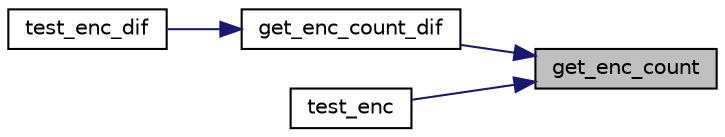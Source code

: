 digraph "get_enc_count"
{
 // LATEX_PDF_SIZE
  edge [fontname="Helvetica",fontsize="10",labelfontname="Helvetica",labelfontsize="10"];
  node [fontname="Helvetica",fontsize="10",shape=record];
  rankdir="RL";
  Node1 [label="get_enc_count",height=0.2,width=0.4,color="black", fillcolor="grey75", style="filled", fontcolor="black",tooltip="エンコーダカウントの取得"];
  Node1 -> Node2 [dir="back",color="midnightblue",fontsize="10",style="solid",fontname="Helvetica"];
  Node2 [label="get_enc_count_dif",height=0.2,width=0.4,color="black", fillcolor="white", style="filled",URL="$encoder_8h.html#a9fc057c8cea9523d1bc5dbd4a3e7dc90",tooltip="前回コール時からのエンコーダカウントの差分を取得"];
  Node2 -> Node3 [dir="back",color="midnightblue",fontsize="10",style="solid",fontname="Helvetica"];
  Node3 [label="test_enc_dif",height=0.2,width=0.4,color="black", fillcolor="white", style="filled",URL="$test__function_8c.html#a4242e318e1fc27532a583061f2e5208e",tooltip=" "];
  Node1 -> Node4 [dir="back",color="midnightblue",fontsize="10",style="solid",fontname="Helvetica"];
  Node4 [label="test_enc",height=0.2,width=0.4,color="black", fillcolor="white", style="filled",URL="$test__function_8c.html#a110e0ce77b462a854e517e3ba55926f5",tooltip=" "];
}
